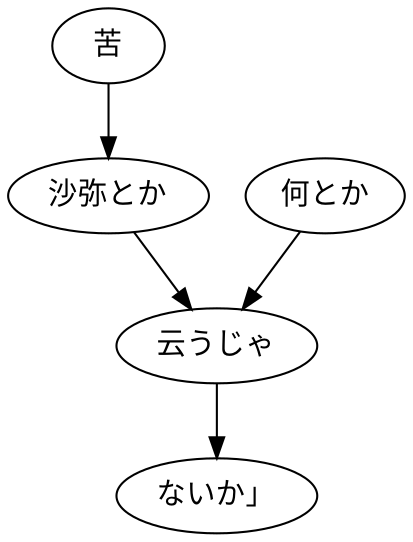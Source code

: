 digraph graph5248 {
	node0 [label="苦"];
	node1 [label="沙弥とか"];
	node2 [label="何とか"];
	node3 [label="云うじゃ"];
	node4 [label="ないか」"];
	node0 -> node1;
	node1 -> node3;
	node2 -> node3;
	node3 -> node4;
}
